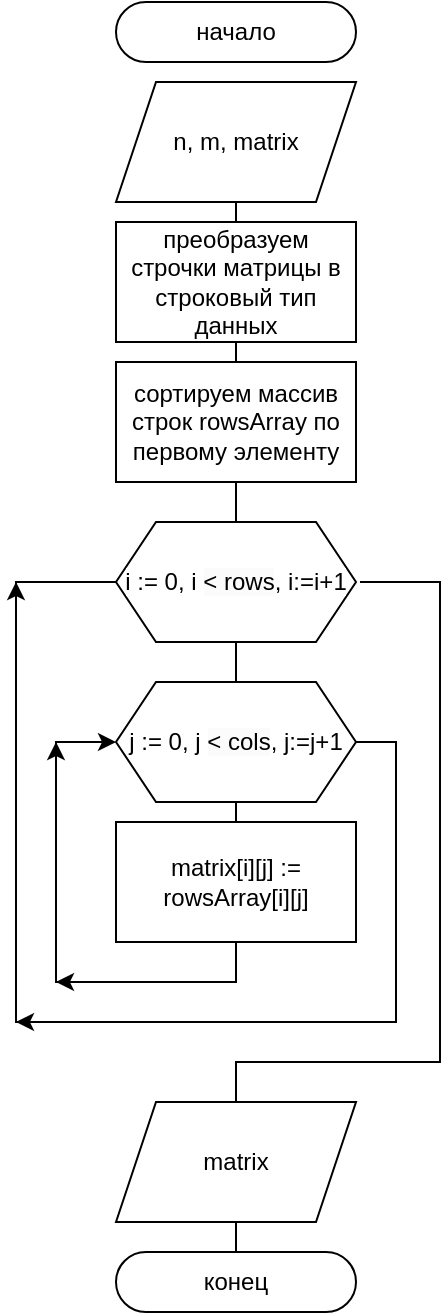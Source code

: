 <mxfile version="26.0.9">
  <diagram name="Страница — 1" id="n-VvX9zxNpZZz8-I9UuB">
    <mxGraphModel dx="829" dy="491" grid="0" gridSize="10" guides="1" tooltips="1" connect="1" arrows="1" fold="1" page="1" pageScale="1" pageWidth="827" pageHeight="1169" math="0" shadow="0">
      <root>
        <mxCell id="0" />
        <mxCell id="1" parent="0" />
        <mxCell id="EcPtGWszWrDDoraMDC3V-2" value="" style="endArrow=classic;html=1;rounded=0;strokeColor=default;align=center;verticalAlign=middle;fontFamily=Helvetica;fontSize=11;fontColor=default;labelBackgroundColor=default;edgeStyle=orthogonalEdgeStyle;" edge="1" parent="1">
          <mxGeometry width="50" height="50" relative="1" as="geometry">
            <mxPoint x="100" y="530" as="sourcePoint" />
            <mxPoint x="100" y="410" as="targetPoint" />
          </mxGeometry>
        </mxCell>
        <mxCell id="EcPtGWszWrDDoraMDC3V-5" style="edgeStyle=orthogonalEdgeStyle;shape=connector;rounded=0;orthogonalLoop=1;jettySize=auto;html=1;exitX=0.5;exitY=1;exitDx=0;exitDy=0;strokeColor=default;align=center;verticalAlign=middle;fontFamily=Helvetica;fontSize=11;fontColor=default;labelBackgroundColor=default;startFill=0;endArrow=classic;endFill=1;" edge="1" parent="1">
          <mxGeometry relative="1" as="geometry">
            <mxPoint x="100" y="530" as="targetPoint" />
            <Array as="points">
              <mxPoint x="190" y="530" />
            </Array>
            <mxPoint x="190" y="510" as="sourcePoint" />
          </mxGeometry>
        </mxCell>
        <mxCell id="EcPtGWszWrDDoraMDC3V-6" style="edgeStyle=orthogonalEdgeStyle;rounded=0;orthogonalLoop=1;jettySize=auto;html=1;exitX=0.5;exitY=1;exitDx=0;exitDy=0;entryX=0.5;entryY=0;entryDx=0;entryDy=0;endArrow=none;startFill=0;" edge="1" parent="1" source="EcPtGWszWrDDoraMDC3V-7" target="EcPtGWszWrDDoraMDC3V-10">
          <mxGeometry relative="1" as="geometry" />
        </mxCell>
        <mxCell id="EcPtGWszWrDDoraMDC3V-7" value="n, m, matrix" style="shape=parallelogram;perimeter=parallelogramPerimeter;whiteSpace=wrap;html=1;fixedSize=1;" vertex="1" parent="1">
          <mxGeometry x="130" y="80" width="120" height="60" as="geometry" />
        </mxCell>
        <mxCell id="EcPtGWszWrDDoraMDC3V-8" value="начало" style="rounded=1;whiteSpace=wrap;html=1;arcSize=50;" vertex="1" parent="1">
          <mxGeometry x="130" y="40" width="120" height="30" as="geometry" />
        </mxCell>
        <mxCell id="EcPtGWszWrDDoraMDC3V-9" style="edgeStyle=orthogonalEdgeStyle;rounded=0;orthogonalLoop=1;jettySize=auto;html=1;exitX=0.5;exitY=1;exitDx=0;exitDy=0;endArrow=none;startFill=0;" edge="1" parent="1" source="EcPtGWszWrDDoraMDC3V-10" target="EcPtGWszWrDDoraMDC3V-15">
          <mxGeometry relative="1" as="geometry" />
        </mxCell>
        <mxCell id="EcPtGWszWrDDoraMDC3V-10" value="преобразуем строчки матрицы в строковый тип данных" style="rounded=0;whiteSpace=wrap;html=1;" vertex="1" parent="1">
          <mxGeometry x="130" y="150" width="120" height="60" as="geometry" />
        </mxCell>
        <mxCell id="EcPtGWszWrDDoraMDC3V-11" style="edgeStyle=orthogonalEdgeStyle;shape=connector;rounded=0;orthogonalLoop=1;jettySize=auto;html=1;exitX=0.5;exitY=1;exitDx=0;exitDy=0;entryX=0.5;entryY=0;entryDx=0;entryDy=0;strokeColor=default;align=center;verticalAlign=middle;fontFamily=Helvetica;fontSize=11;fontColor=default;labelBackgroundColor=default;startFill=0;endArrow=none;" edge="1" parent="1" source="EcPtGWszWrDDoraMDC3V-13" target="EcPtGWszWrDDoraMDC3V-17">
          <mxGeometry relative="1" as="geometry" />
        </mxCell>
        <mxCell id="EcPtGWszWrDDoraMDC3V-12" style="edgeStyle=orthogonalEdgeStyle;shape=connector;rounded=0;orthogonalLoop=1;jettySize=auto;html=1;exitX=1;exitY=0.5;exitDx=0;exitDy=0;strokeColor=default;align=center;verticalAlign=middle;fontFamily=Helvetica;fontSize=11;fontColor=default;labelBackgroundColor=default;startFill=0;endArrow=none;" edge="1" parent="1">
          <mxGeometry relative="1" as="geometry">
            <mxPoint x="190" y="590" as="targetPoint" />
            <Array as="points">
              <mxPoint x="292" y="330" />
              <mxPoint x="292" y="570" />
              <mxPoint x="190" y="570" />
              <mxPoint x="190" y="590" />
            </Array>
            <mxPoint x="252" y="330" as="sourcePoint" />
          </mxGeometry>
        </mxCell>
        <mxCell id="EcPtGWszWrDDoraMDC3V-13" value="&lt;font&gt;&lt;font face=&quot;Helvetica&quot; style=&quot;background-color: light-dark(rgb(255, 255, 255), rgb(18, 18, 18));&quot;&gt;i := 0, i &lt;/font&gt;&lt;font face=&quot;Helvetica&quot; style=&quot;background-color: rgb(251, 251, 251);&quot;&gt;&amp;lt; rows&lt;/font&gt;&lt;font face=&quot;Helvetica&quot; style=&quot;background-color: light-dark(rgb(255, 255, 255), rgb(18, 18, 18));&quot;&gt;, i:=i+1&lt;/font&gt;&lt;/font&gt;" style="shape=hexagon;perimeter=hexagonPerimeter2;whiteSpace=wrap;html=1;fixedSize=1;" vertex="1" parent="1">
          <mxGeometry x="130" y="300" width="120" height="60" as="geometry" />
        </mxCell>
        <mxCell id="EcPtGWszWrDDoraMDC3V-14" style="edgeStyle=orthogonalEdgeStyle;shape=connector;rounded=0;orthogonalLoop=1;jettySize=auto;html=1;exitX=0.5;exitY=1;exitDx=0;exitDy=0;entryX=0.5;entryY=0;entryDx=0;entryDy=0;strokeColor=default;align=center;verticalAlign=middle;fontFamily=Helvetica;fontSize=11;fontColor=default;labelBackgroundColor=default;startFill=0;endArrow=none;" edge="1" parent="1" source="EcPtGWszWrDDoraMDC3V-15" target="EcPtGWszWrDDoraMDC3V-13">
          <mxGeometry relative="1" as="geometry" />
        </mxCell>
        <mxCell id="EcPtGWszWrDDoraMDC3V-15" value="сортируем массив строк rowsArray по первому элементу" style="rounded=0;whiteSpace=wrap;align=center;" vertex="1" parent="1">
          <mxGeometry x="130" y="220" width="120" height="60" as="geometry" />
        </mxCell>
        <mxCell id="EcPtGWszWrDDoraMDC3V-16" style="edgeStyle=orthogonalEdgeStyle;shape=connector;rounded=0;orthogonalLoop=1;jettySize=auto;html=1;exitX=1;exitY=0.5;exitDx=0;exitDy=0;entryX=0;entryY=0.5;entryDx=0;entryDy=0;strokeColor=default;align=center;verticalAlign=middle;fontFamily=Helvetica;fontSize=11;fontColor=default;labelBackgroundColor=default;startFill=0;endArrow=none;" edge="1" parent="1" source="EcPtGWszWrDDoraMDC3V-17" target="EcPtGWszWrDDoraMDC3V-13">
          <mxGeometry relative="1" as="geometry">
            <Array as="points">
              <mxPoint x="270" y="410" />
              <mxPoint x="270" y="550" />
              <mxPoint x="80" y="550" />
              <mxPoint x="80" y="330" />
            </Array>
          </mxGeometry>
        </mxCell>
        <mxCell id="EcPtGWszWrDDoraMDC3V-17" value="&lt;font&gt;&lt;font face=&quot;Helvetica&quot; style=&quot;background-color: light-dark(rgb(255, 255, 255), rgb(18, 18, 18));&quot;&gt;j := 0, j&amp;nbsp;&lt;/font&gt;&lt;font face=&quot;Helvetica&quot; style=&quot;background-color: rgb(251, 251, 251);&quot;&gt;&amp;lt; cols&lt;/font&gt;&lt;font face=&quot;Helvetica&quot; style=&quot;background-color: light-dark(rgb(255, 255, 255), rgb(18, 18, 18));&quot;&gt;, j:=j+1&lt;/font&gt;&lt;/font&gt;" style="shape=hexagon;perimeter=hexagonPerimeter2;whiteSpace=wrap;html=1;fixedSize=1;" vertex="1" parent="1">
          <mxGeometry x="130" y="380" width="120" height="60" as="geometry" />
        </mxCell>
        <mxCell id="EcPtGWszWrDDoraMDC3V-18" style="edgeStyle=orthogonalEdgeStyle;shape=connector;rounded=0;orthogonalLoop=1;jettySize=auto;html=1;exitX=0.5;exitY=0;exitDx=0;exitDy=0;exitPerimeter=0;entryX=0.5;entryY=1;entryDx=0;entryDy=0;strokeColor=default;align=center;verticalAlign=middle;fontFamily=Helvetica;fontSize=11;fontColor=default;labelBackgroundColor=default;startFill=0;endArrow=none;" edge="1" parent="1" target="EcPtGWszWrDDoraMDC3V-17">
          <mxGeometry relative="1" as="geometry">
            <mxPoint x="190" y="450" as="sourcePoint" />
          </mxGeometry>
        </mxCell>
        <mxCell id="EcPtGWszWrDDoraMDC3V-22" style="edgeStyle=orthogonalEdgeStyle;shape=connector;rounded=0;orthogonalLoop=1;jettySize=auto;html=1;exitX=0.5;exitY=1;exitDx=0;exitDy=0;entryX=0;entryY=0.5;entryDx=0;entryDy=0;strokeColor=default;align=center;verticalAlign=middle;fontFamily=Helvetica;fontSize=11;fontColor=default;labelBackgroundColor=default;startFill=0;endArrow=classic;endFill=1;" edge="1" parent="1" source="EcPtGWszWrDDoraMDC3V-23" target="EcPtGWszWrDDoraMDC3V-17">
          <mxGeometry relative="1" as="geometry">
            <Array as="points">
              <mxPoint x="190" y="530" />
              <mxPoint x="100" y="530" />
              <mxPoint x="100" y="410" />
            </Array>
          </mxGeometry>
        </mxCell>
        <mxCell id="EcPtGWszWrDDoraMDC3V-23" value="&lt;div&gt;matrix[i][j] := rowsArray[i][j]&lt;/div&gt;" style="rounded=0;whiteSpace=wrap;html=1;fontSize=12;" vertex="1" parent="1">
          <mxGeometry x="130" y="450" width="120" height="60" as="geometry" />
        </mxCell>
        <mxCell id="EcPtGWszWrDDoraMDC3V-24" style="edgeStyle=orthogonalEdgeStyle;shape=connector;rounded=0;orthogonalLoop=1;jettySize=auto;html=1;strokeColor=default;align=center;verticalAlign=middle;fontFamily=Helvetica;fontSize=11;fontColor=default;labelBackgroundColor=default;startFill=0;endArrow=classic;endFill=1;" edge="1" parent="1">
          <mxGeometry relative="1" as="geometry">
            <mxPoint x="80" y="550" as="targetPoint" />
            <Array as="points">
              <mxPoint x="200" y="550" />
            </Array>
            <mxPoint x="200" y="550" as="sourcePoint" />
          </mxGeometry>
        </mxCell>
        <mxCell id="EcPtGWszWrDDoraMDC3V-25" style="edgeStyle=orthogonalEdgeStyle;shape=connector;rounded=0;orthogonalLoop=1;jettySize=auto;html=1;strokeColor=default;align=center;verticalAlign=middle;fontFamily=Helvetica;fontSize=11;fontColor=default;labelBackgroundColor=default;startFill=0;endArrow=classic;endFill=1;" edge="1" parent="1">
          <mxGeometry relative="1" as="geometry">
            <mxPoint x="80" y="330" as="targetPoint" />
            <mxPoint x="80" y="490" as="sourcePoint" />
          </mxGeometry>
        </mxCell>
        <mxCell id="EcPtGWszWrDDoraMDC3V-53" value="конец" style="rounded=1;whiteSpace=wrap;html=1;arcSize=50;" vertex="1" parent="1">
          <mxGeometry x="130" y="665" width="120" height="30" as="geometry" />
        </mxCell>
        <mxCell id="EcPtGWszWrDDoraMDC3V-58" style="edgeStyle=orthogonalEdgeStyle;rounded=0;orthogonalLoop=1;jettySize=auto;html=1;exitX=0.5;exitY=1;exitDx=0;exitDy=0;entryX=0.5;entryY=0;entryDx=0;entryDy=0;endArrow=none;startFill=0;" edge="1" parent="1" source="EcPtGWszWrDDoraMDC3V-57" target="EcPtGWszWrDDoraMDC3V-53">
          <mxGeometry relative="1" as="geometry" />
        </mxCell>
        <mxCell id="EcPtGWszWrDDoraMDC3V-57" value="matrix" style="shape=parallelogram;perimeter=parallelogramPerimeter;whiteSpace=wrap;html=1;fixedSize=1;" vertex="1" parent="1">
          <mxGeometry x="130" y="590" width="120" height="60" as="geometry" />
        </mxCell>
      </root>
    </mxGraphModel>
  </diagram>
</mxfile>
